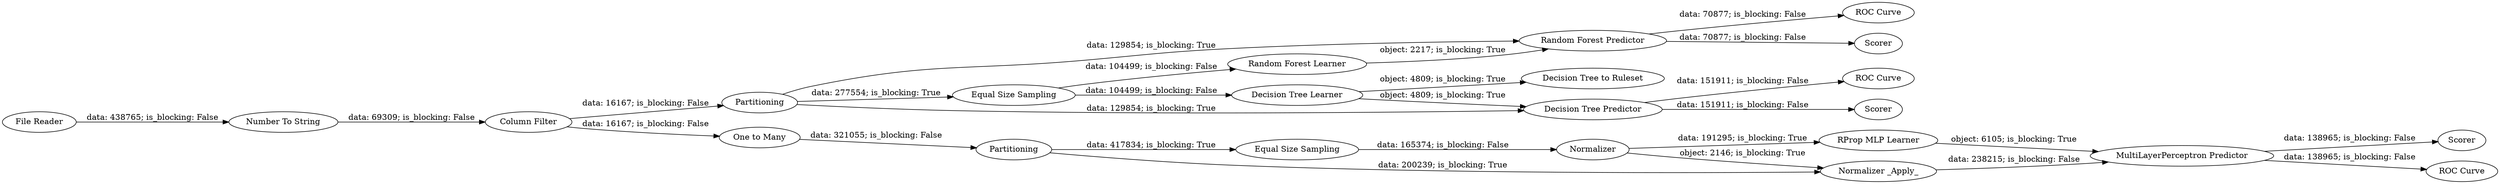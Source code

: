digraph {
	"7597371559793279955_11" [label=Scorer]
	"7597371559793279955_33" [label="Random Forest Predictor"]
	"7597371559793279955_23" [label=Partitioning]
	"7597371559793279955_18" [label="Decision Tree to Ruleset"]
	"7597371559793279955_30" [label=Scorer]
	"7597371559793279955_28" [label="RProp MLP Learner"]
	"7597371559793279955_21" [label="One to Many"]
	"7597371559793279955_25" [label="Equal Size Sampling"]
	"7597371559793279955_12" [label="Decision Tree Learner"]
	"7597371559793279955_35" [label=Scorer]
	"7597371559793279955_24" [label="Equal Size Sampling"]
	"7597371559793279955_31" [label="ROC Curve"]
	"7597371559793279955_29" [label="MultiLayerPerceptron Predictor"]
	"7597371559793279955_1" [label="File Reader"]
	"7597371559793279955_34" [label="ROC Curve"]
	"7597371559793279955_8" [label="Number To String"]
	"7597371559793279955_13" [label="ROC Curve"]
	"7597371559793279955_9" [label="Column Filter"]
	"7597371559793279955_32" [label="Random Forest Learner"]
	"7597371559793279955_27" [label="Normalizer _Apply_"]
	"7597371559793279955_4" [label=Partitioning]
	"7597371559793279955_26" [label=Normalizer]
	"7597371559793279955_10" [label="Decision Tree Predictor"]
	"7597371559793279955_33" -> "7597371559793279955_35" [label="data: 70877; is_blocking: False"]
	"7597371559793279955_4" -> "7597371559793279955_25" [label="data: 277554; is_blocking: True"]
	"7597371559793279955_12" -> "7597371559793279955_18" [label="object: 4809; is_blocking: True"]
	"7597371559793279955_29" -> "7597371559793279955_30" [label="data: 138965; is_blocking: False"]
	"7597371559793279955_12" -> "7597371559793279955_10" [label="object: 4809; is_blocking: True"]
	"7597371559793279955_25" -> "7597371559793279955_32" [label="data: 104499; is_blocking: False"]
	"7597371559793279955_10" -> "7597371559793279955_13" [label="data: 151911; is_blocking: False"]
	"7597371559793279955_23" -> "7597371559793279955_24" [label="data: 417834; is_blocking: True"]
	"7597371559793279955_1" -> "7597371559793279955_8" [label="data: 438765; is_blocking: False"]
	"7597371559793279955_33" -> "7597371559793279955_34" [label="data: 70877; is_blocking: False"]
	"7597371559793279955_23" -> "7597371559793279955_27" [label="data: 200239; is_blocking: True"]
	"7597371559793279955_26" -> "7597371559793279955_27" [label="object: 2146; is_blocking: True"]
	"7597371559793279955_26" -> "7597371559793279955_28" [label="data: 191295; is_blocking: True"]
	"7597371559793279955_29" -> "7597371559793279955_31" [label="data: 138965; is_blocking: False"]
	"7597371559793279955_9" -> "7597371559793279955_4" [label="data: 16167; is_blocking: False"]
	"7597371559793279955_32" -> "7597371559793279955_33" [label="object: 2217; is_blocking: True"]
	"7597371559793279955_25" -> "7597371559793279955_12" [label="data: 104499; is_blocking: False"]
	"7597371559793279955_27" -> "7597371559793279955_29" [label="data: 238215; is_blocking: False"]
	"7597371559793279955_9" -> "7597371559793279955_21" [label="data: 16167; is_blocking: False"]
	"7597371559793279955_4" -> "7597371559793279955_33" [label="data: 129854; is_blocking: True"]
	"7597371559793279955_10" -> "7597371559793279955_11" [label="data: 151911; is_blocking: False"]
	"7597371559793279955_4" -> "7597371559793279955_10" [label="data: 129854; is_blocking: True"]
	"7597371559793279955_21" -> "7597371559793279955_23" [label="data: 321055; is_blocking: False"]
	"7597371559793279955_8" -> "7597371559793279955_9" [label="data: 69309; is_blocking: False"]
	"7597371559793279955_24" -> "7597371559793279955_26" [label="data: 165374; is_blocking: False"]
	"7597371559793279955_28" -> "7597371559793279955_29" [label="object: 6105; is_blocking: True"]
	rankdir=LR
}
